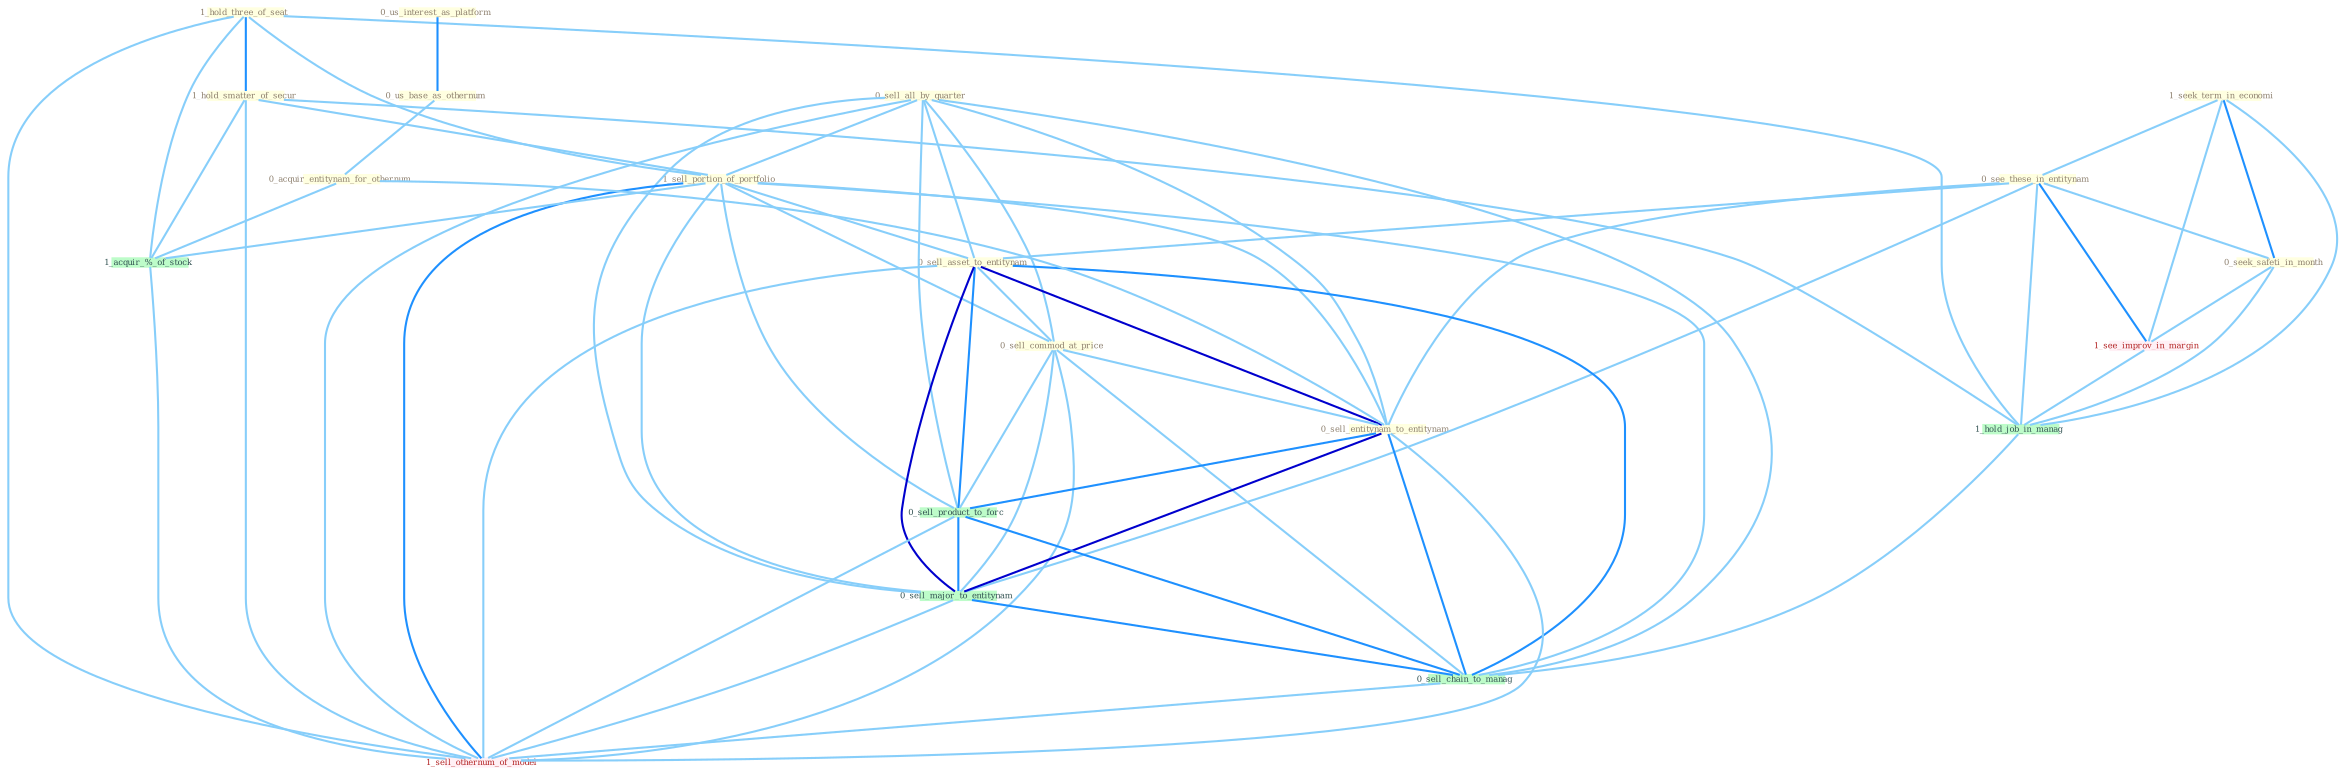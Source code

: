 Graph G{ 
    node
    [shape=polygon,style=filled,width=.5,height=.06,color="#BDFCC9",fixedsize=true,fontsize=4,
    fontcolor="#2f4f4f"];
    {node
    [color="#ffffe0", fontcolor="#8b7d6b"] "1_hold_three_of_seat " "1_hold_smatter_of_secur " "1_seek_term_in_economi " "0_us_interest_as_platform " "0_sell_all_by_quarter " "0_see_these_in_entitynam " "1_sell_portion_of_portfolio " "0_seek_safeti_in_month " "0_sell_asset_to_entitynam " "0_sell_commod_at_price " "0_us_base_as_othernum " "0_acquir_entitynam_for_othernum " "0_sell_entitynam_to_entitynam "}
{node [color="#fff0f5", fontcolor="#b22222"] "1_see_improv_in_margin " "1_sell_othernum_of_model "}
edge [color="#B0E2FF"];

	"1_hold_three_of_seat " -- "1_hold_smatter_of_secur " [w="2", color="#1e90ff" , len=0.8];
	"1_hold_three_of_seat " -- "1_sell_portion_of_portfolio " [w="1", color="#87cefa" ];
	"1_hold_three_of_seat " -- "1_acquir_%_of_stock " [w="1", color="#87cefa" ];
	"1_hold_three_of_seat " -- "1_hold_job_in_manag " [w="1", color="#87cefa" ];
	"1_hold_three_of_seat " -- "1_sell_othernum_of_model " [w="1", color="#87cefa" ];
	"1_hold_smatter_of_secur " -- "1_sell_portion_of_portfolio " [w="1", color="#87cefa" ];
	"1_hold_smatter_of_secur " -- "1_acquir_%_of_stock " [w="1", color="#87cefa" ];
	"1_hold_smatter_of_secur " -- "1_hold_job_in_manag " [w="1", color="#87cefa" ];
	"1_hold_smatter_of_secur " -- "1_sell_othernum_of_model " [w="1", color="#87cefa" ];
	"1_seek_term_in_economi " -- "0_see_these_in_entitynam " [w="1", color="#87cefa" ];
	"1_seek_term_in_economi " -- "0_seek_safeti_in_month " [w="2", color="#1e90ff" , len=0.8];
	"1_seek_term_in_economi " -- "1_see_improv_in_margin " [w="1", color="#87cefa" ];
	"1_seek_term_in_economi " -- "1_hold_job_in_manag " [w="1", color="#87cefa" ];
	"0_us_interest_as_platform " -- "0_us_base_as_othernum " [w="2", color="#1e90ff" , len=0.8];
	"0_sell_all_by_quarter " -- "1_sell_portion_of_portfolio " [w="1", color="#87cefa" ];
	"0_sell_all_by_quarter " -- "0_sell_asset_to_entitynam " [w="1", color="#87cefa" ];
	"0_sell_all_by_quarter " -- "0_sell_commod_at_price " [w="1", color="#87cefa" ];
	"0_sell_all_by_quarter " -- "0_sell_entitynam_to_entitynam " [w="1", color="#87cefa" ];
	"0_sell_all_by_quarter " -- "0_sell_product_to_forc " [w="1", color="#87cefa" ];
	"0_sell_all_by_quarter " -- "0_sell_major_to_entitynam " [w="1", color="#87cefa" ];
	"0_sell_all_by_quarter " -- "0_sell_chain_to_manag " [w="1", color="#87cefa" ];
	"0_sell_all_by_quarter " -- "1_sell_othernum_of_model " [w="1", color="#87cefa" ];
	"0_see_these_in_entitynam " -- "0_seek_safeti_in_month " [w="1", color="#87cefa" ];
	"0_see_these_in_entitynam " -- "0_sell_asset_to_entitynam " [w="1", color="#87cefa" ];
	"0_see_these_in_entitynam " -- "0_sell_entitynam_to_entitynam " [w="1", color="#87cefa" ];
	"0_see_these_in_entitynam " -- "1_see_improv_in_margin " [w="2", color="#1e90ff" , len=0.8];
	"0_see_these_in_entitynam " -- "1_hold_job_in_manag " [w="1", color="#87cefa" ];
	"0_see_these_in_entitynam " -- "0_sell_major_to_entitynam " [w="1", color="#87cefa" ];
	"1_sell_portion_of_portfolio " -- "0_sell_asset_to_entitynam " [w="1", color="#87cefa" ];
	"1_sell_portion_of_portfolio " -- "0_sell_commod_at_price " [w="1", color="#87cefa" ];
	"1_sell_portion_of_portfolio " -- "0_sell_entitynam_to_entitynam " [w="1", color="#87cefa" ];
	"1_sell_portion_of_portfolio " -- "1_acquir_%_of_stock " [w="1", color="#87cefa" ];
	"1_sell_portion_of_portfolio " -- "0_sell_product_to_forc " [w="1", color="#87cefa" ];
	"1_sell_portion_of_portfolio " -- "0_sell_major_to_entitynam " [w="1", color="#87cefa" ];
	"1_sell_portion_of_portfolio " -- "0_sell_chain_to_manag " [w="1", color="#87cefa" ];
	"1_sell_portion_of_portfolio " -- "1_sell_othernum_of_model " [w="2", color="#1e90ff" , len=0.8];
	"0_seek_safeti_in_month " -- "1_see_improv_in_margin " [w="1", color="#87cefa" ];
	"0_seek_safeti_in_month " -- "1_hold_job_in_manag " [w="1", color="#87cefa" ];
	"0_sell_asset_to_entitynam " -- "0_sell_commod_at_price " [w="1", color="#87cefa" ];
	"0_sell_asset_to_entitynam " -- "0_sell_entitynam_to_entitynam " [w="3", color="#0000cd" , len=0.6];
	"0_sell_asset_to_entitynam " -- "0_sell_product_to_forc " [w="2", color="#1e90ff" , len=0.8];
	"0_sell_asset_to_entitynam " -- "0_sell_major_to_entitynam " [w="3", color="#0000cd" , len=0.6];
	"0_sell_asset_to_entitynam " -- "0_sell_chain_to_manag " [w="2", color="#1e90ff" , len=0.8];
	"0_sell_asset_to_entitynam " -- "1_sell_othernum_of_model " [w="1", color="#87cefa" ];
	"0_sell_commod_at_price " -- "0_sell_entitynam_to_entitynam " [w="1", color="#87cefa" ];
	"0_sell_commod_at_price " -- "0_sell_product_to_forc " [w="1", color="#87cefa" ];
	"0_sell_commod_at_price " -- "0_sell_major_to_entitynam " [w="1", color="#87cefa" ];
	"0_sell_commod_at_price " -- "0_sell_chain_to_manag " [w="1", color="#87cefa" ];
	"0_sell_commod_at_price " -- "1_sell_othernum_of_model " [w="1", color="#87cefa" ];
	"0_us_base_as_othernum " -- "0_acquir_entitynam_for_othernum " [w="1", color="#87cefa" ];
	"0_acquir_entitynam_for_othernum " -- "0_sell_entitynam_to_entitynam " [w="1", color="#87cefa" ];
	"0_acquir_entitynam_for_othernum " -- "1_acquir_%_of_stock " [w="1", color="#87cefa" ];
	"0_sell_entitynam_to_entitynam " -- "0_sell_product_to_forc " [w="2", color="#1e90ff" , len=0.8];
	"0_sell_entitynam_to_entitynam " -- "0_sell_major_to_entitynam " [w="3", color="#0000cd" , len=0.6];
	"0_sell_entitynam_to_entitynam " -- "0_sell_chain_to_manag " [w="2", color="#1e90ff" , len=0.8];
	"0_sell_entitynam_to_entitynam " -- "1_sell_othernum_of_model " [w="1", color="#87cefa" ];
	"1_see_improv_in_margin " -- "1_hold_job_in_manag " [w="1", color="#87cefa" ];
	"1_acquir_%_of_stock " -- "1_sell_othernum_of_model " [w="1", color="#87cefa" ];
	"1_hold_job_in_manag " -- "0_sell_chain_to_manag " [w="1", color="#87cefa" ];
	"0_sell_product_to_forc " -- "0_sell_major_to_entitynam " [w="2", color="#1e90ff" , len=0.8];
	"0_sell_product_to_forc " -- "0_sell_chain_to_manag " [w="2", color="#1e90ff" , len=0.8];
	"0_sell_product_to_forc " -- "1_sell_othernum_of_model " [w="1", color="#87cefa" ];
	"0_sell_major_to_entitynam " -- "0_sell_chain_to_manag " [w="2", color="#1e90ff" , len=0.8];
	"0_sell_major_to_entitynam " -- "1_sell_othernum_of_model " [w="1", color="#87cefa" ];
	"0_sell_chain_to_manag " -- "1_sell_othernum_of_model " [w="1", color="#87cefa" ];
}